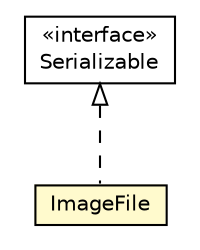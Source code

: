 #!/usr/local/bin/dot
#
# Class diagram 
# Generated by UMLGraph version R5_6_6-8-g8d7759 (http://www.umlgraph.org/)
#

digraph G {
	edge [fontname="Helvetica",fontsize=10,labelfontname="Helvetica",labelfontsize=10];
	node [fontname="Helvetica",fontsize=10,shape=plaintext];
	nodesep=0.25;
	ranksep=0.5;
	// org.dddlib.image.api.pojo.ImageFile
	c57972 [label=<<table title="org.dddlib.image.api.pojo.ImageFile" border="0" cellborder="1" cellspacing="0" cellpadding="2" port="p" bgcolor="lemonChiffon" href="./ImageFile.html">
		<tr><td><table border="0" cellspacing="0" cellpadding="1">
<tr><td align="center" balign="center"> ImageFile </td></tr>
		</table></td></tr>
		</table>>, URL="./ImageFile.html", fontname="Helvetica", fontcolor="black", fontsize=10.0];
	//org.dddlib.image.api.pojo.ImageFile implements java.io.Serializable
	c58005:p -> c57972:p [dir=back,arrowtail=empty,style=dashed];
	// java.io.Serializable
	c58005 [label=<<table title="java.io.Serializable" border="0" cellborder="1" cellspacing="0" cellpadding="2" port="p" href="http://download.oracle.com/javase/7/docs/api/java/io/Serializable.html">
		<tr><td><table border="0" cellspacing="0" cellpadding="1">
<tr><td align="center" balign="center"> &#171;interface&#187; </td></tr>
<tr><td align="center" balign="center"> Serializable </td></tr>
		</table></td></tr>
		</table>>, URL="http://download.oracle.com/javase/7/docs/api/java/io/Serializable.html", fontname="Helvetica", fontcolor="black", fontsize=10.0];
}

